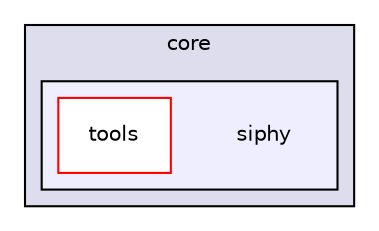 digraph "java/broad/core/siphy" {
  compound=true
  node [ fontsize="10", fontname="Helvetica"];
  edge [ labelfontsize="10", labelfontname="Helvetica"];
  subgraph clusterdir_d797da7c46939e8249507ee9301f1543 {
    graph [ bgcolor="#ddddee", pencolor="black", label="core" fontname="Helvetica", fontsize="10", URL="dir_d797da7c46939e8249507ee9301f1543.html"]
  subgraph clusterdir_e2964a2d1e4eec4529e25374aaf11fed {
    graph [ bgcolor="#eeeeff", pencolor="black", label="" URL="dir_e2964a2d1e4eec4529e25374aaf11fed.html"];
    dir_e2964a2d1e4eec4529e25374aaf11fed [shape=plaintext label="siphy"];
    dir_aed67012f011318bf83fa744649cc9f4 [shape=box label="tools" color="red" fillcolor="white" style="filled" URL="dir_aed67012f011318bf83fa744649cc9f4.html"];
  }
  }
}
